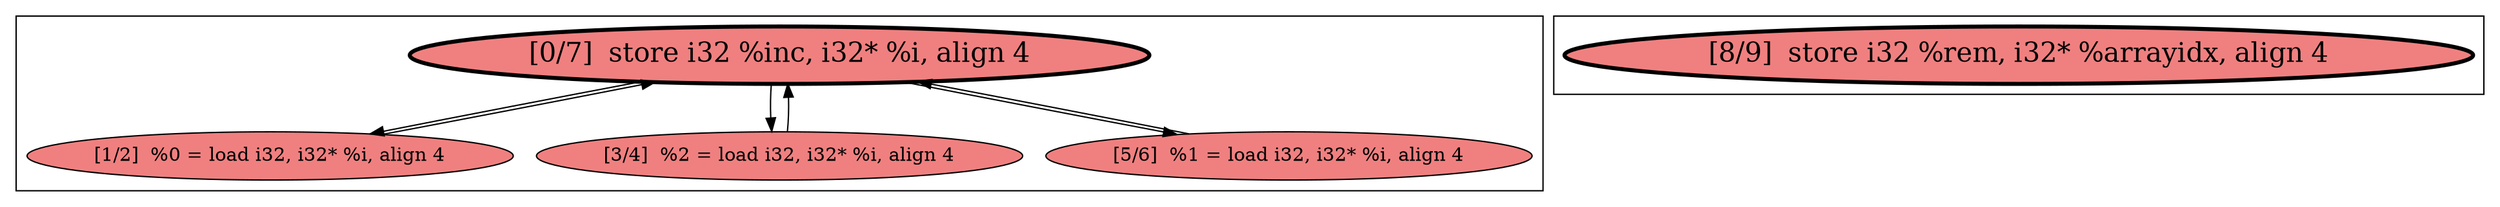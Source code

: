
digraph G {



node91->node92 [ ]
node92->node91 [ ]
node90->node91 [ ]
node91->node90 [ ]
node89->node91 [ ]
node91->node89 [ ]


subgraph cluster1 {


node93 [penwidth=3.0,fontsize=20,fillcolor=lightcoral,label="[8/9]  store i32 %rem, i32* %arrayidx, align 4",shape=ellipse,style=filled ]



}

subgraph cluster0 {


node92 [fillcolor=lightcoral,label="[1/2]  %0 = load i32, i32* %i, align 4",shape=ellipse,style=filled ]
node91 [penwidth=3.0,fontsize=20,fillcolor=lightcoral,label="[0/7]  store i32 %inc, i32* %i, align 4",shape=ellipse,style=filled ]
node89 [fillcolor=lightcoral,label="[5/6]  %1 = load i32, i32* %i, align 4",shape=ellipse,style=filled ]
node90 [fillcolor=lightcoral,label="[3/4]  %2 = load i32, i32* %i, align 4",shape=ellipse,style=filled ]



}

}
